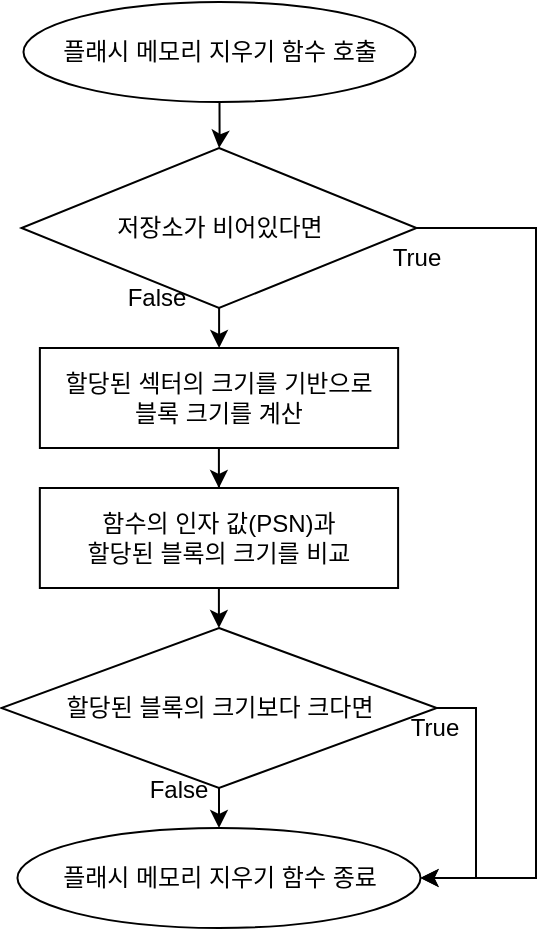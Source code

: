 <mxfile version="13.9.9" type="device"><diagram id="6jmNVvHfpzubFy3tRc5I" name="Page-1"><mxGraphModel dx="1086" dy="806" grid="1" gridSize="10" guides="1" tooltips="1" connect="1" arrows="1" fold="1" page="1" pageScale="1" pageWidth="1390" pageHeight="980" math="0" shadow="0"><root><mxCell id="0"/><mxCell id="1" parent="0"/><mxCell id="0wkZs6BsSxPtRt-_ut3k-1" value="" style="edgeStyle=orthogonalEdgeStyle;rounded=0;orthogonalLoop=1;jettySize=auto;html=1;" parent="1" source="0wkZs6BsSxPtRt-_ut3k-2" target="0wkZs6BsSxPtRt-_ut3k-7" edge="1"><mxGeometry relative="1" as="geometry"/></mxCell><mxCell id="0wkZs6BsSxPtRt-_ut3k-2" value="플래시 메모리 지우기 함수 호출" style="ellipse;whiteSpace=wrap;html=1;" parent="1" vertex="1"><mxGeometry x="553.75" y="37" width="196" height="50" as="geometry"/></mxCell><mxCell id="0wkZs6BsSxPtRt-_ut3k-3" value="True" style="text;html=1;align=center;verticalAlign=middle;resizable=0;points=[];autosize=1;" parent="1" vertex="1"><mxGeometry x="730" y="155" width="40" height="20" as="geometry"/></mxCell><mxCell id="0wkZs6BsSxPtRt-_ut3k-4" value="False" style="text;html=1;align=center;verticalAlign=middle;resizable=0;points=[];autosize=1;" parent="1" vertex="1"><mxGeometry x="600" y="175" width="40" height="20" as="geometry"/></mxCell><mxCell id="0wkZs6BsSxPtRt-_ut3k-6" value="" style="edgeStyle=orthogonalEdgeStyle;rounded=0;orthogonalLoop=1;jettySize=auto;html=1;" parent="1" source="0wkZs6BsSxPtRt-_ut3k-7" edge="1"><mxGeometry relative="1" as="geometry"><mxPoint x="651.6" y="210" as="targetPoint"/></mxGeometry></mxCell><mxCell id="0wkZs6BsSxPtRt-_ut3k-28" style="edgeStyle=orthogonalEdgeStyle;rounded=0;orthogonalLoop=1;jettySize=auto;html=1;entryX=1;entryY=0.5;entryDx=0;entryDy=0;" parent="1" source="0wkZs6BsSxPtRt-_ut3k-7" target="0wkZs6BsSxPtRt-_ut3k-25" edge="1"><mxGeometry relative="1" as="geometry"><Array as="points"><mxPoint x="810" y="150"/><mxPoint x="810" y="475"/></Array></mxGeometry></mxCell><mxCell id="0wkZs6BsSxPtRt-_ut3k-7" value="저장소가 비어있다면" style="rhombus;whiteSpace=wrap;html=1;" parent="1" vertex="1"><mxGeometry x="552.75" y="110" width="197.51" height="80" as="geometry"/></mxCell><mxCell id="0wkZs6BsSxPtRt-_ut3k-30" value="" style="edgeStyle=orthogonalEdgeStyle;rounded=0;orthogonalLoop=1;jettySize=auto;html=1;" parent="1" source="0wkZs6BsSxPtRt-_ut3k-12" target="0wkZs6BsSxPtRt-_ut3k-29" edge="1"><mxGeometry relative="1" as="geometry"/></mxCell><mxCell id="0wkZs6BsSxPtRt-_ut3k-12" value="할당된 섹터의 크기를 기반으로&lt;br&gt;블록 크기를 계산" style="rounded=0;whiteSpace=wrap;html=1;" parent="1" vertex="1"><mxGeometry x="561.94" y="210" width="179.13" height="50" as="geometry"/></mxCell><mxCell id="0wkZs6BsSxPtRt-_ut3k-13" style="edgeStyle=orthogonalEdgeStyle;rounded=0;orthogonalLoop=1;jettySize=auto;html=1;entryX=0.5;entryY=0;entryDx=0;entryDy=0;" parent="1" source="0wkZs6BsSxPtRt-_ut3k-15" edge="1"><mxGeometry relative="1" as="geometry"><mxPoint x="651.495" y="450" as="targetPoint"/></mxGeometry></mxCell><mxCell id="0wkZs6BsSxPtRt-_ut3k-27" style="edgeStyle=orthogonalEdgeStyle;rounded=0;orthogonalLoop=1;jettySize=auto;html=1;entryX=1;entryY=0.5;entryDx=0;entryDy=0;" parent="1" source="0wkZs6BsSxPtRt-_ut3k-15" target="0wkZs6BsSxPtRt-_ut3k-25" edge="1"><mxGeometry relative="1" as="geometry"><Array as="points"><mxPoint x="780" y="390"/><mxPoint x="780" y="475"/></Array></mxGeometry></mxCell><mxCell id="0wkZs6BsSxPtRt-_ut3k-15" value="할당된 블록의 크기보다 크다면" style="rhombus;whiteSpace=wrap;html=1;" parent="1" vertex="1"><mxGeometry x="542.63" y="350" width="217.75" height="80" as="geometry"/></mxCell><mxCell id="0wkZs6BsSxPtRt-_ut3k-17" value="True" style="text;html=1;align=center;verticalAlign=middle;resizable=0;points=[];autosize=1;" parent="1" vertex="1"><mxGeometry x="738.99" y="390" width="40" height="20" as="geometry"/></mxCell><mxCell id="0wkZs6BsSxPtRt-_ut3k-18" value="False" style="text;html=1;align=center;verticalAlign=middle;resizable=0;points=[];autosize=1;" parent="1" vertex="1"><mxGeometry x="611" y="421" width="40" height="20" as="geometry"/></mxCell><mxCell id="0wkZs6BsSxPtRt-_ut3k-25" value="플래시 메모리 지우기 함수 종료" style="ellipse;whiteSpace=wrap;html=1;" parent="1" vertex="1"><mxGeometry x="550.73" y="450" width="201.52" height="50" as="geometry"/></mxCell><mxCell id="0wkZs6BsSxPtRt-_ut3k-32" style="edgeStyle=orthogonalEdgeStyle;rounded=0;orthogonalLoop=1;jettySize=auto;html=1;entryX=0.5;entryY=0;entryDx=0;entryDy=0;" parent="1" source="0wkZs6BsSxPtRt-_ut3k-29" target="0wkZs6BsSxPtRt-_ut3k-15" edge="1"><mxGeometry relative="1" as="geometry"/></mxCell><mxCell id="0wkZs6BsSxPtRt-_ut3k-29" value="함수의 인자 값(PSN)과 &lt;br&gt;할당된 블록의 크기를 비교" style="rounded=0;whiteSpace=wrap;html=1;" parent="1" vertex="1"><mxGeometry x="561.92" y="280" width="179.13" height="50" as="geometry"/></mxCell></root></mxGraphModel></diagram></mxfile>